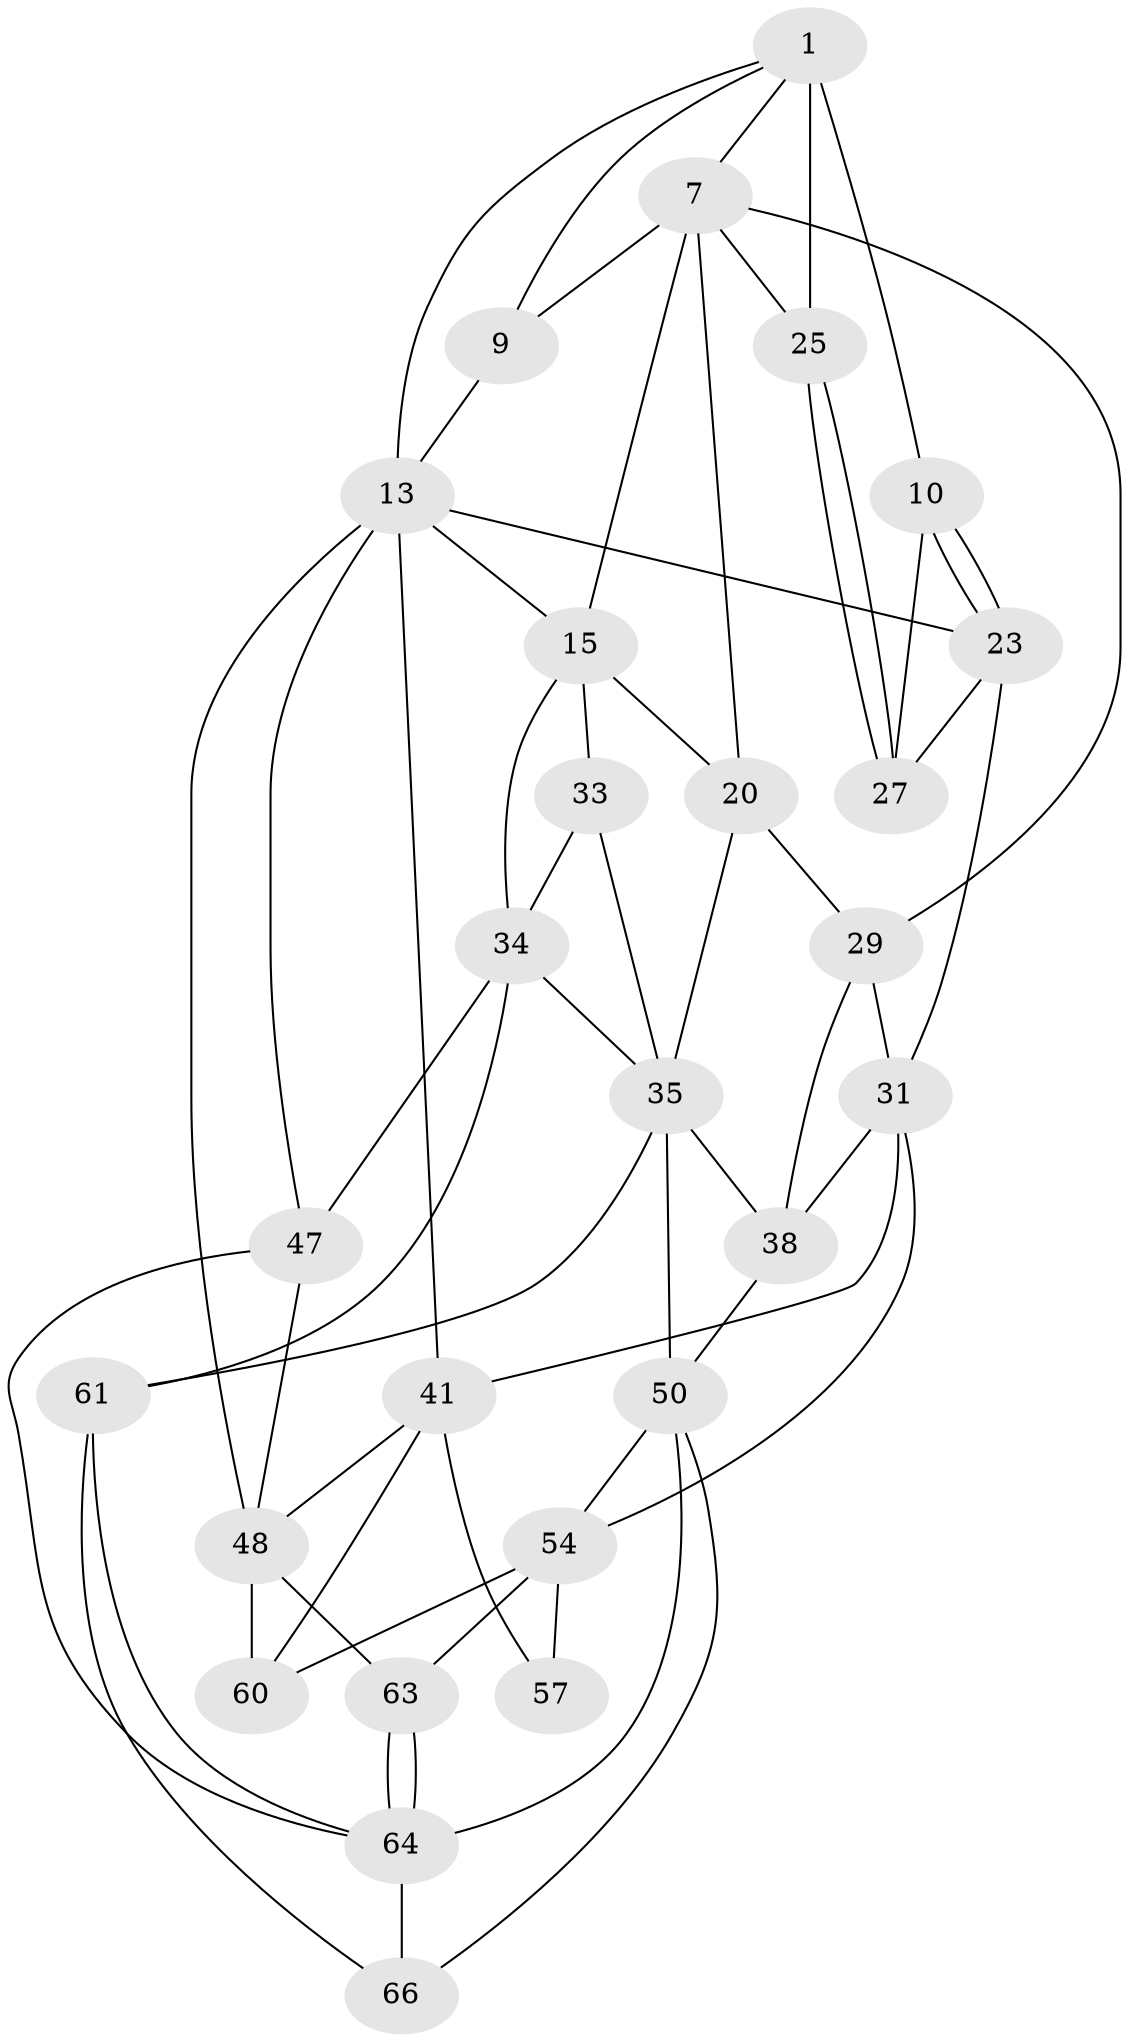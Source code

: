 // original degree distribution, {3: 0.029411764705882353, 5: 0.5, 6: 0.22058823529411764, 4: 0.25}
// Generated by graph-tools (version 1.1) at 2025/21/03/04/25 18:21:12]
// undirected, 27 vertices, 60 edges
graph export_dot {
graph [start="1"]
  node [color=gray90,style=filled];
  1 [pos="+0.537481257161113+0",super="+2+5"];
  7 [pos="+0.33104877013387807+0.17173665648475045",super="+8+21"];
  9 [pos="+0.011216660112178126+0"];
  10 [pos="+0.8221695430533689+0.10232483805101696",super="+11"];
  13 [pos="+1+0",super="+14+22"];
  15 [pos="+0.10241501347935231+0.1001057328015081",super="+19+16"];
  20 [pos="+0.22016775559852977+0.3339670966923742",super="+30"];
  23 [pos="+0.8773186771772412+0.3519351169844529",super="+28"];
  25 [pos="+0.5002274946574259+0.3106219213417532"];
  27 [pos="+0.6739053686561661+0.3109837106003836"];
  29 [pos="+0.48181324185081786+0.3709908089990003",super="+32"];
  31 [pos="+0.7598528887795662+0.401184518776259",super="+43"];
  33 [pos="+0.09511333325327072+0.3701288383562641"];
  34 [pos="+0+0.3692047950973517",super="+45"];
  35 [pos="+0.3176320479268575+0.5432791563880929",super="+40+36"];
  38 [pos="+0.5191374029165332+0.5865186368135067",super="+39"];
  41 [pos="+1+0.47996324540796026",super="+49+42"];
  47 [pos="+0+1"];
  48 [pos="+1+1",super="+62"];
  50 [pos="+0.3549879058014188+0.7919567558391494",super="+51+53"];
  54 [pos="+0.7598657068978276+0.6779748236543901",super="+55+58"];
  57 [pos="+0.8275016052989475+0.698420795630767"];
  60 [pos="+0.8946866161926793+0.7993500447852008"];
  61 [pos="+0+0.8757082023440576",super="+67"];
  63 [pos="+0.9648314454617589+1"];
  64 [pos="+0.5628745018403576+1",super="+65"];
  66 [pos="+0.23551380339473524+0.8932755270751547"];
  1 -- 10 [weight=3];
  1 -- 13;
  1 -- 9;
  1 -- 25;
  1 -- 7;
  7 -- 9;
  7 -- 15;
  7 -- 25;
  7 -- 20;
  7 -- 29;
  9 -- 13;
  10 -- 23;
  10 -- 23;
  10 -- 27;
  13 -- 48;
  13 -- 47;
  13 -- 41;
  13 -- 23;
  13 -- 15;
  15 -- 20;
  15 -- 33;
  15 -- 34;
  20 -- 35;
  20 -- 29;
  23 -- 27;
  23 -- 31;
  25 -- 27;
  25 -- 27;
  29 -- 38;
  29 -- 31;
  31 -- 54;
  31 -- 38;
  31 -- 41;
  33 -- 34;
  33 -- 35;
  34 -- 35;
  34 -- 61;
  34 -- 47;
  35 -- 50 [weight=2];
  35 -- 38;
  35 -- 61;
  38 -- 50;
  41 -- 48;
  41 -- 60;
  41 -- 57 [weight=2];
  47 -- 48;
  47 -- 64;
  48 -- 60;
  48 -- 63;
  50 -- 66;
  50 -- 64;
  50 -- 54;
  54 -- 63;
  54 -- 57;
  54 -- 60;
  61 -- 64;
  61 -- 66;
  63 -- 64;
  63 -- 64;
  64 -- 66;
}
